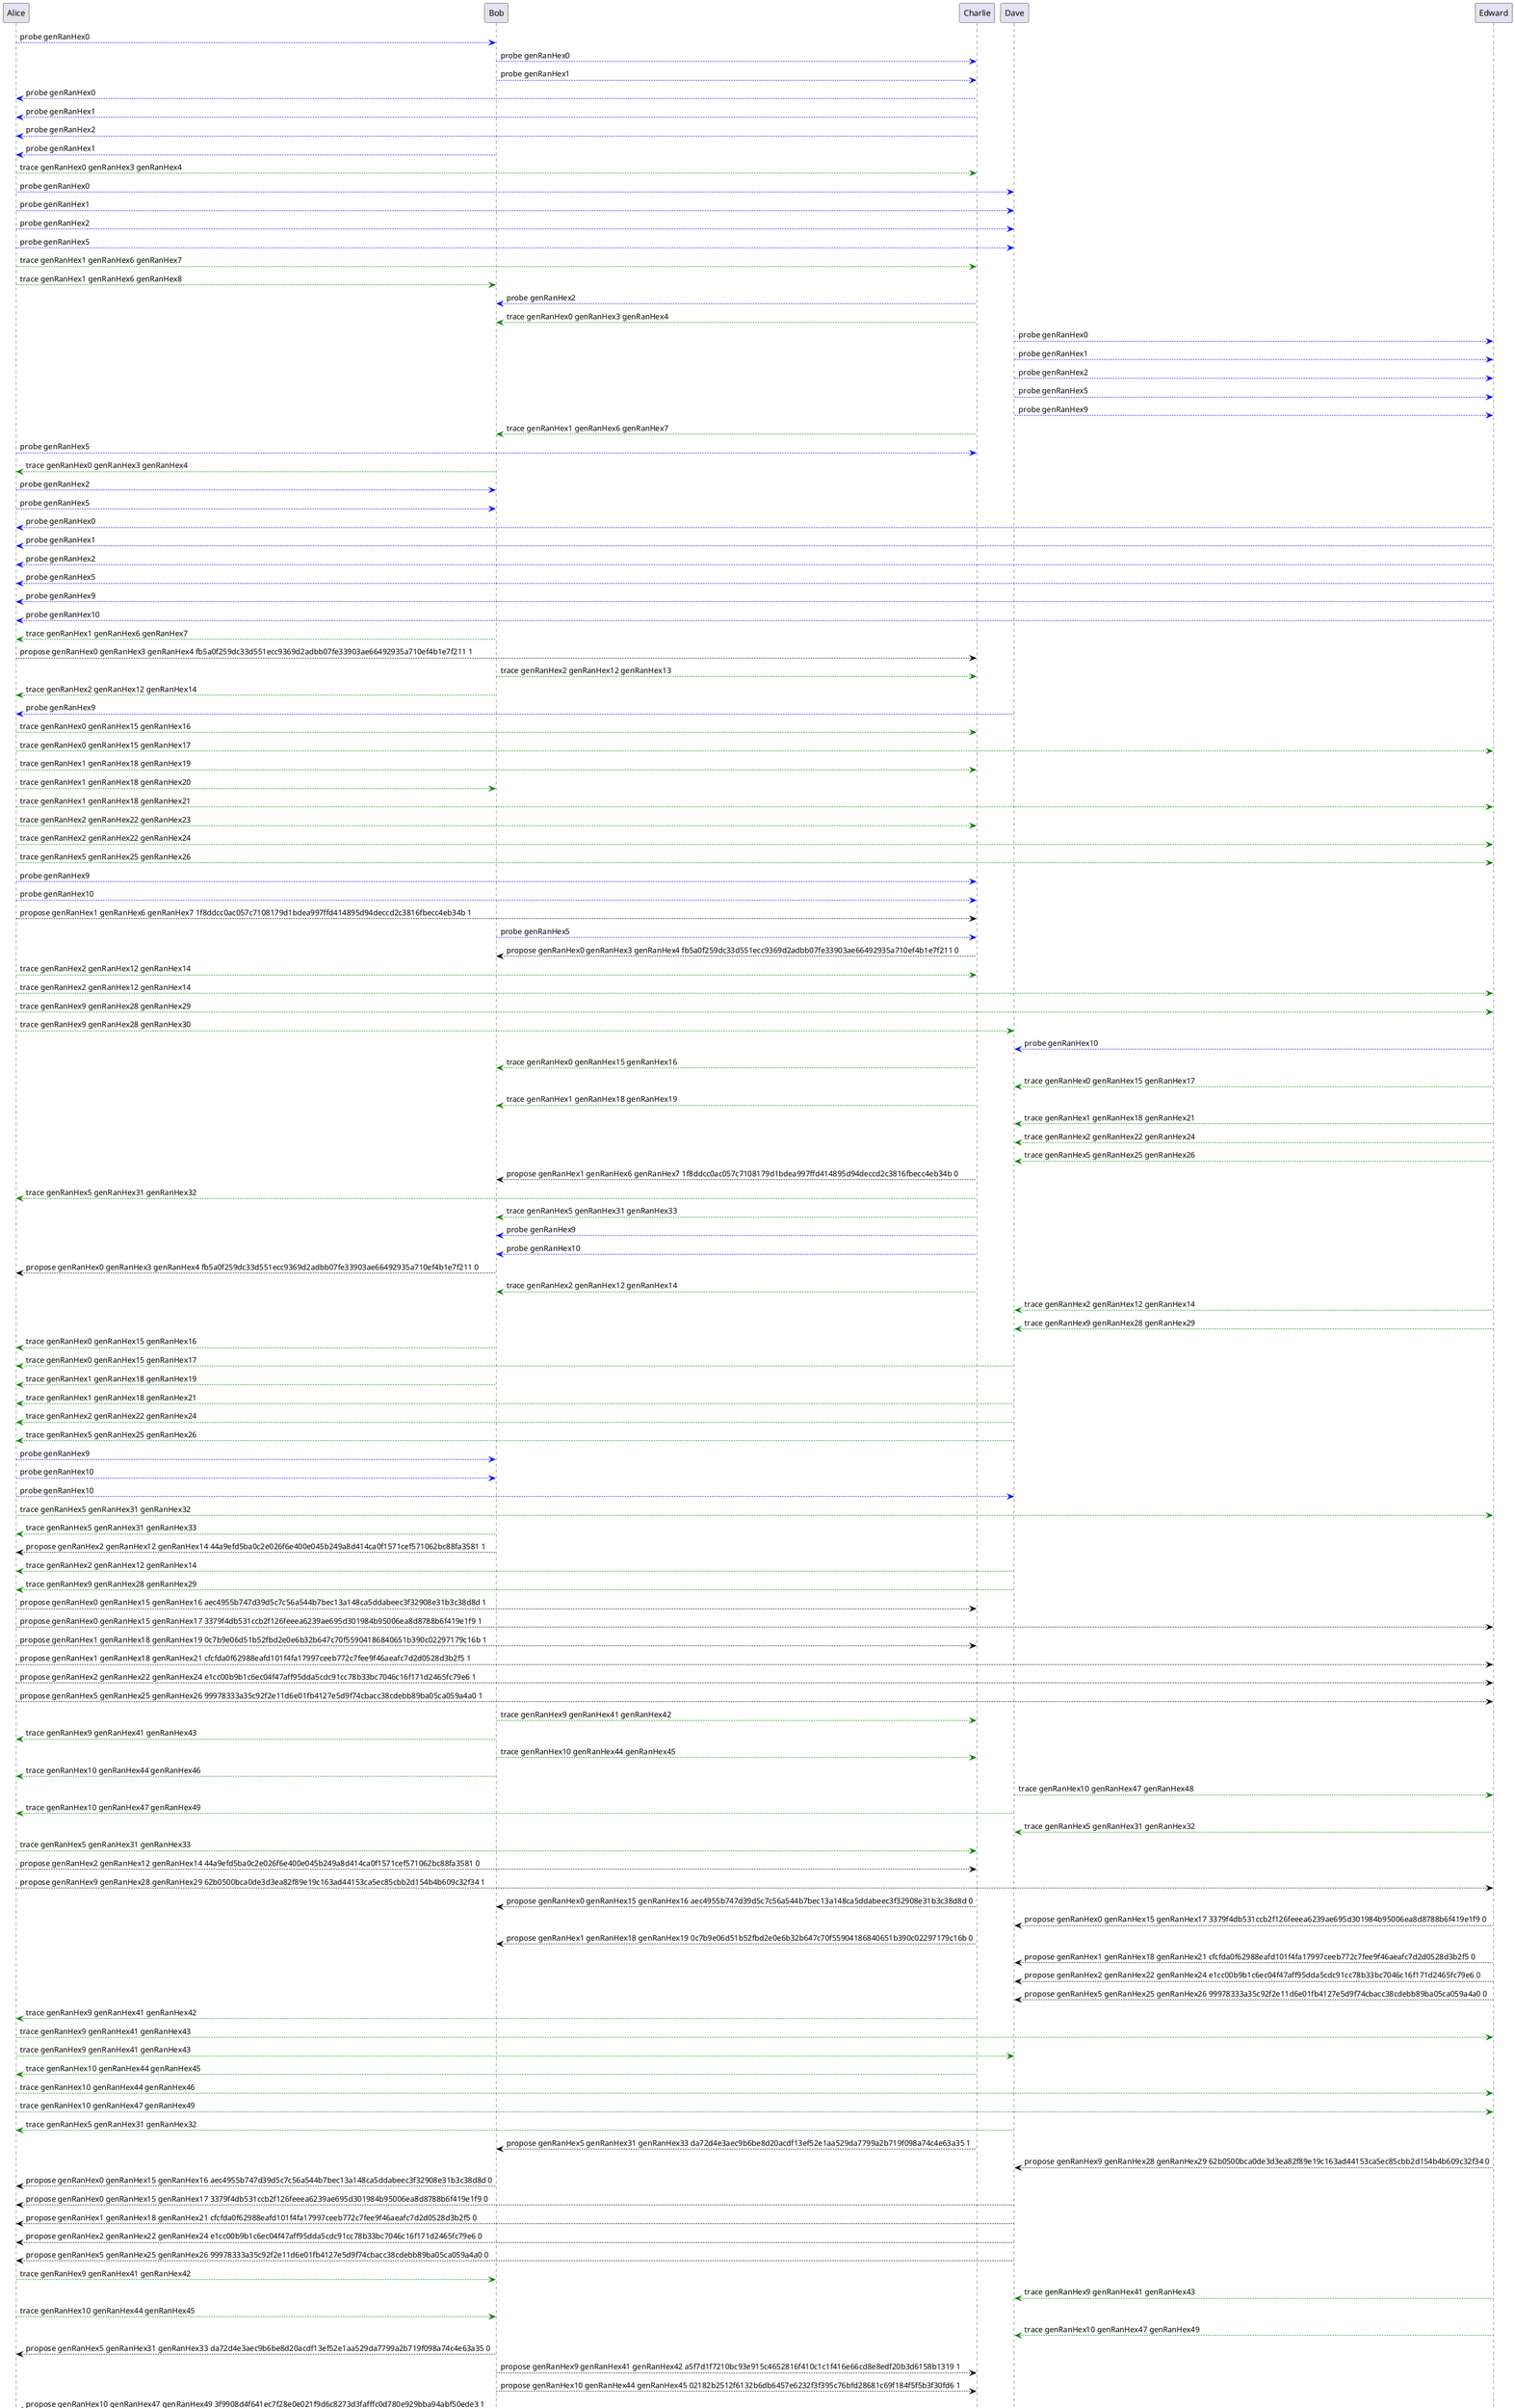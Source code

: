 @startuml messages
Alice -[#blue]-> Bob: probe genRanHex0
Bob -[#blue]-> Charlie: probe genRanHex0
Bob -[#blue]-> Charlie: probe genRanHex1
Charlie -[#blue]-> Alice: probe genRanHex0
Charlie -[#blue]-> Alice: probe genRanHex1
Charlie -[#blue]-> Alice: probe genRanHex2
Bob -[#blue]-> Alice: probe genRanHex1
Alice -[#green]-> Charlie: trace genRanHex0 genRanHex3 genRanHex4
Alice -[#blue]-> Dave: probe genRanHex0
Alice -[#blue]-> Dave: probe genRanHex1
Alice -[#blue]-> Dave: probe genRanHex2
Alice -[#blue]-> Dave: probe genRanHex5
Alice -[#green]-> Charlie: trace genRanHex1 genRanHex6 genRanHex7
Alice -[#green]-> Bob: trace genRanHex1 genRanHex6 genRanHex8
Charlie -[#blue]-> Bob: probe genRanHex2
Charlie -[#green]-> Bob: trace genRanHex0 genRanHex3 genRanHex4
Dave -[#blue]-> Edward: probe genRanHex0
Dave -[#blue]-> Edward: probe genRanHex1
Dave -[#blue]-> Edward: probe genRanHex2
Dave -[#blue]-> Edward: probe genRanHex5
Dave -[#blue]-> Edward: probe genRanHex9
Charlie -[#green]-> Bob: trace genRanHex1 genRanHex6 genRanHex7
Alice -[#blue]-> Charlie: probe genRanHex5
Bob -[#green]-> Alice: trace genRanHex0 genRanHex3 genRanHex4
Alice -[#blue]-> Bob: probe genRanHex2
Alice -[#blue]-> Bob: probe genRanHex5
Edward -[#blue]-> Alice: probe genRanHex0
Edward -[#blue]-> Alice: probe genRanHex1
Edward -[#blue]-> Alice: probe genRanHex2
Edward -[#blue]-> Alice: probe genRanHex5
Edward -[#blue]-> Alice: probe genRanHex9
Edward -[#blue]-> Alice: probe genRanHex10
Bob -[#green]-> Alice: trace genRanHex1 genRanHex6 genRanHex7
Alice -[#black]-> Charlie: propose genRanHex0 genRanHex3 genRanHex4 fb5a0f259dc33d551ecc9369d2adbb07fe33903ae66492935a710ef4b1e7f211 1
Bob -[#green]-> Charlie: trace genRanHex2 genRanHex12 genRanHex13
Bob -[#green]-> Alice: trace genRanHex2 genRanHex12 genRanHex14
Dave -[#blue]-> Alice: probe genRanHex9
Alice -[#green]-> Charlie: trace genRanHex0 genRanHex15 genRanHex16
Alice -[#green]-> Edward: trace genRanHex0 genRanHex15 genRanHex17
Alice -[#green]-> Charlie: trace genRanHex1 genRanHex18 genRanHex19
Alice -[#green]-> Bob: trace genRanHex1 genRanHex18 genRanHex20
Alice -[#green]-> Edward: trace genRanHex1 genRanHex18 genRanHex21
Alice -[#green]-> Charlie: trace genRanHex2 genRanHex22 genRanHex23
Alice -[#green]-> Edward: trace genRanHex2 genRanHex22 genRanHex24
Alice -[#green]-> Edward: trace genRanHex5 genRanHex25 genRanHex26
Alice -[#blue]-> Charlie: probe genRanHex9
Alice -[#blue]-> Charlie: probe genRanHex10
Alice -[#black]-> Charlie: propose genRanHex1 genRanHex6 genRanHex7 1f8ddcc0ac057c7108179d1bdea997ffd414895d94deccd2c3816fbecc4eb34b 1
Bob -[#blue]-> Charlie: probe genRanHex5
Charlie -[#black]-> Bob: propose genRanHex0 genRanHex3 genRanHex4 fb5a0f259dc33d551ecc9369d2adbb07fe33903ae66492935a710ef4b1e7f211 0
Alice -[#green]-> Charlie: trace genRanHex2 genRanHex12 genRanHex14
Alice -[#green]-> Edward: trace genRanHex2 genRanHex12 genRanHex14
Alice -[#green]-> Edward: trace genRanHex9 genRanHex28 genRanHex29
Alice -[#green]-> Dave: trace genRanHex9 genRanHex28 genRanHex30
Edward -[#blue]-> Dave: probe genRanHex10
Charlie -[#green]-> Bob: trace genRanHex0 genRanHex15 genRanHex16
Edward -[#green]-> Dave: trace genRanHex0 genRanHex15 genRanHex17
Charlie -[#green]-> Bob: trace genRanHex1 genRanHex18 genRanHex19
Edward -[#green]-> Dave: trace genRanHex1 genRanHex18 genRanHex21
Edward -[#green]-> Dave: trace genRanHex2 genRanHex22 genRanHex24
Edward -[#green]-> Dave: trace genRanHex5 genRanHex25 genRanHex26
Charlie -[#black]-> Bob: propose genRanHex1 genRanHex6 genRanHex7 1f8ddcc0ac057c7108179d1bdea997ffd414895d94deccd2c3816fbecc4eb34b 0
Charlie -[#green]-> Alice: trace genRanHex5 genRanHex31 genRanHex32
Charlie -[#green]-> Bob: trace genRanHex5 genRanHex31 genRanHex33
Charlie -[#blue]-> Bob: probe genRanHex9
Charlie -[#blue]-> Bob: probe genRanHex10
Bob -[#black]-> Alice: propose genRanHex0 genRanHex3 genRanHex4 fb5a0f259dc33d551ecc9369d2adbb07fe33903ae66492935a710ef4b1e7f211 0
Charlie -[#green]-> Bob: trace genRanHex2 genRanHex12 genRanHex14
Edward -[#green]-> Dave: trace genRanHex2 genRanHex12 genRanHex14
Edward -[#green]-> Dave: trace genRanHex9 genRanHex28 genRanHex29
Bob -[#green]-> Alice: trace genRanHex0 genRanHex15 genRanHex16
Dave -[#green]-> Alice: trace genRanHex0 genRanHex15 genRanHex17
Bob -[#green]-> Alice: trace genRanHex1 genRanHex18 genRanHex19
Dave -[#green]-> Alice: trace genRanHex1 genRanHex18 genRanHex21
Dave -[#green]-> Alice: trace genRanHex2 genRanHex22 genRanHex24
Dave -[#green]-> Alice: trace genRanHex5 genRanHex25 genRanHex26
Alice -[#blue]-> Bob: probe genRanHex9
Alice -[#blue]-> Bob: probe genRanHex10
Alice -[#blue]-> Dave: probe genRanHex10
Alice -[#green]-> Edward: trace genRanHex5 genRanHex31 genRanHex32
Bob -[#green]-> Alice: trace genRanHex5 genRanHex31 genRanHex33
Bob -[#black]-> Alice: propose genRanHex2 genRanHex12 genRanHex14 44a9efd5ba0c2e026f6e400e045b249a8d414ca0f1571cef571062bc88fa3581 1
Dave -[#green]-> Alice: trace genRanHex2 genRanHex12 genRanHex14
Dave -[#green]-> Alice: trace genRanHex9 genRanHex28 genRanHex29
Alice -[#black]-> Charlie: propose genRanHex0 genRanHex15 genRanHex16 aec4955b747d39d5c7c56a544b7bec13a148ca5ddabeec3f32908e31b3c38d8d 1
Alice -[#black]-> Edward: propose genRanHex0 genRanHex15 genRanHex17 3379f4db531ccb2f126feeea6239ae695d301984b95006ea8d8788b6f419e1f9 1
Alice -[#black]-> Charlie: propose genRanHex1 genRanHex18 genRanHex19 0c7b9e06d51b52fbd2e0e6b32b647c70f55904186840651b390c02297179c16b 1
Alice -[#black]-> Edward: propose genRanHex1 genRanHex18 genRanHex21 cfcfda0f62988eafd101f4fa17997ceeb772c7fee9f46aeafc7d2d0528d3b2f5 1
Alice -[#black]-> Edward: propose genRanHex2 genRanHex22 genRanHex24 e1cc00b9b1c6ec04f47aff95dda5cdc91cc78b33bc7046c16f171d2465fc79e6 1
Alice -[#black]-> Edward: propose genRanHex5 genRanHex25 genRanHex26 99978333a35c92f2e11d6e01fb4127e5d9f74cbacc38cdebb89ba05ca059a4a0 1
Bob -[#green]-> Charlie: trace genRanHex9 genRanHex41 genRanHex42
Bob -[#green]-> Alice: trace genRanHex9 genRanHex41 genRanHex43
Bob -[#green]-> Charlie: trace genRanHex10 genRanHex44 genRanHex45
Bob -[#green]-> Alice: trace genRanHex10 genRanHex44 genRanHex46
Dave -[#green]-> Edward: trace genRanHex10 genRanHex47 genRanHex48
Dave -[#green]-> Alice: trace genRanHex10 genRanHex47 genRanHex49
Edward -[#green]-> Dave: trace genRanHex5 genRanHex31 genRanHex32
Alice -[#green]-> Charlie: trace genRanHex5 genRanHex31 genRanHex33
Alice -[#black]-> Charlie: propose genRanHex2 genRanHex12 genRanHex14 44a9efd5ba0c2e026f6e400e045b249a8d414ca0f1571cef571062bc88fa3581 0
Alice -[#black]-> Edward: propose genRanHex9 genRanHex28 genRanHex29 62b0500bca0de3d3ea82f89e19c163ad44153ca5ec85cbb2d154b4b609c32f34 1
Charlie -[#black]-> Bob: propose genRanHex0 genRanHex15 genRanHex16 aec4955b747d39d5c7c56a544b7bec13a148ca5ddabeec3f32908e31b3c38d8d 0
Edward -[#black]-> Dave: propose genRanHex0 genRanHex15 genRanHex17 3379f4db531ccb2f126feeea6239ae695d301984b95006ea8d8788b6f419e1f9 0
Charlie -[#black]-> Bob: propose genRanHex1 genRanHex18 genRanHex19 0c7b9e06d51b52fbd2e0e6b32b647c70f55904186840651b390c02297179c16b 0
Edward -[#black]-> Dave: propose genRanHex1 genRanHex18 genRanHex21 cfcfda0f62988eafd101f4fa17997ceeb772c7fee9f46aeafc7d2d0528d3b2f5 0
Edward -[#black]-> Dave: propose genRanHex2 genRanHex22 genRanHex24 e1cc00b9b1c6ec04f47aff95dda5cdc91cc78b33bc7046c16f171d2465fc79e6 0
Edward -[#black]-> Dave: propose genRanHex5 genRanHex25 genRanHex26 99978333a35c92f2e11d6e01fb4127e5d9f74cbacc38cdebb89ba05ca059a4a0 0
Charlie -[#green]-> Alice: trace genRanHex9 genRanHex41 genRanHex42
Alice -[#green]-> Edward: trace genRanHex9 genRanHex41 genRanHex43
Alice -[#green]-> Dave: trace genRanHex9 genRanHex41 genRanHex43
Charlie -[#green]-> Alice: trace genRanHex10 genRanHex44 genRanHex45
Alice -[#green]-> Edward: trace genRanHex10 genRanHex44 genRanHex46
Alice -[#green]-> Edward: trace genRanHex10 genRanHex47 genRanHex49
Dave -[#green]-> Alice: trace genRanHex5 genRanHex31 genRanHex32
Charlie -[#black]-> Bob: propose genRanHex5 genRanHex31 genRanHex33 da72d4e3aec9b6be8d20acdf13ef52e1aa529da7799a2b719f098a74c4e63a35 1
Edward -[#black]-> Dave: propose genRanHex9 genRanHex28 genRanHex29 62b0500bca0de3d3ea82f89e19c163ad44153ca5ec85cbb2d154b4b609c32f34 0
Bob -[#black]-> Alice: propose genRanHex0 genRanHex15 genRanHex16 aec4955b747d39d5c7c56a544b7bec13a148ca5ddabeec3f32908e31b3c38d8d 0
Dave -[#black]-> Alice: propose genRanHex0 genRanHex15 genRanHex17 3379f4db531ccb2f126feeea6239ae695d301984b95006ea8d8788b6f419e1f9 0
Dave -[#black]-> Alice: propose genRanHex1 genRanHex18 genRanHex21 cfcfda0f62988eafd101f4fa17997ceeb772c7fee9f46aeafc7d2d0528d3b2f5 0
Dave -[#black]-> Alice: propose genRanHex2 genRanHex22 genRanHex24 e1cc00b9b1c6ec04f47aff95dda5cdc91cc78b33bc7046c16f171d2465fc79e6 0
Dave -[#black]-> Alice: propose genRanHex5 genRanHex25 genRanHex26 99978333a35c92f2e11d6e01fb4127e5d9f74cbacc38cdebb89ba05ca059a4a0 0
Alice -[#green]-> Bob: trace genRanHex9 genRanHex41 genRanHex42
Edward -[#green]-> Dave: trace genRanHex9 genRanHex41 genRanHex43
Alice -[#green]-> Bob: trace genRanHex10 genRanHex44 genRanHex45
Edward -[#green]-> Dave: trace genRanHex10 genRanHex47 genRanHex49
Bob -[#black]-> Alice: propose genRanHex5 genRanHex31 genRanHex33 da72d4e3aec9b6be8d20acdf13ef52e1aa529da7799a2b719f098a74c4e63a35 0
Bob -[#black]-> Charlie: propose genRanHex9 genRanHex41 genRanHex42 a5f7d1f7210bc93e915c4652816f410c1c1f416e66cd8e8edf20b3d6158b1319 1
Bob -[#black]-> Charlie: propose genRanHex10 genRanHex44 genRanHex45 02182b2512f6132b6db6457e6232f3f395c76bfd28681c69f184f5f5b3f30fd6 1
Dave -[#black]-> Alice: propose genRanHex10 genRanHex47 genRanHex49 3f9908d4f641ec7f28e0e021f9d6c8273d3fafffc0d780e929bba94abf50ede3 1
Charlie -[#black]-> Alice: propose genRanHex9 genRanHex41 genRanHex42 a5f7d1f7210bc93e915c4652816f410c1c1f416e66cd8e8edf20b3d6158b1319 Infinity
Charlie -[#black]-> Alice: propose genRanHex10 genRanHex44 genRanHex45 02182b2512f6132b6db6457e6232f3f395c76bfd28681c69f184f5f5b3f30fd6 Infinity
Alice -[#black]-> Edward: propose genRanHex10 genRanHex47 genRanHex49 3f9908d4f641ec7f28e0e021f9d6c8273d3fafffc0d780e929bba94abf50ede3 0
@enduml